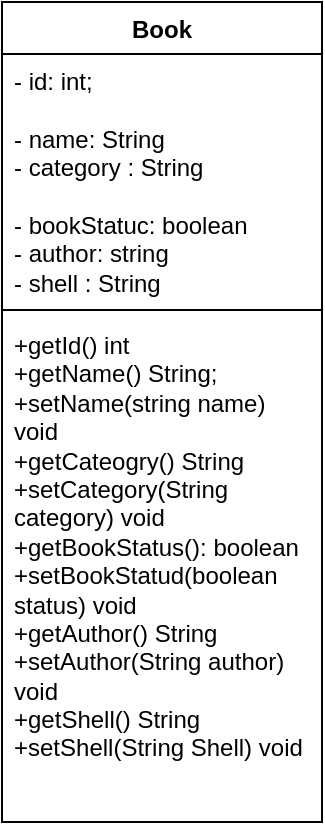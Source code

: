 <mxfile version="21.4.0" type="github">
  <diagram name="Trang-1" id="JKaDu8JljoJ4Vd6dlaXo">
    <mxGraphModel dx="1050" dy="1894" grid="1" gridSize="10" guides="1" tooltips="1" connect="1" arrows="1" fold="1" page="1" pageScale="1" pageWidth="827" pageHeight="1169" math="0" shadow="0">
      <root>
        <mxCell id="0" />
        <mxCell id="1" parent="0" />
        <mxCell id="1mUwE-yNpIEjcRgpWT8a-1" value="Book" style="swimlane;fontStyle=1;align=center;verticalAlign=top;childLayout=stackLayout;horizontal=1;startSize=26;horizontalStack=0;resizeParent=1;resizeParentMax=0;resizeLast=0;collapsible=1;marginBottom=0;whiteSpace=wrap;html=1;" vertex="1" parent="1">
          <mxGeometry x="60" y="-1070" width="160" height="410" as="geometry" />
        </mxCell>
        <mxCell id="1mUwE-yNpIEjcRgpWT8a-2" value="- id: int;&lt;br&gt;&lt;br&gt;- name: String&lt;br&gt;- category : String&lt;br&gt;&lt;br&gt;- bookStatuc: boolean&lt;br&gt;- author: string&lt;br&gt;- shell : String" style="text;strokeColor=none;fillColor=none;align=left;verticalAlign=top;spacingLeft=4;spacingRight=4;overflow=hidden;rotatable=0;points=[[0,0.5],[1,0.5]];portConstraint=eastwest;whiteSpace=wrap;html=1;" vertex="1" parent="1mUwE-yNpIEjcRgpWT8a-1">
          <mxGeometry y="26" width="160" height="124" as="geometry" />
        </mxCell>
        <mxCell id="1mUwE-yNpIEjcRgpWT8a-3" value="" style="line;strokeWidth=1;fillColor=none;align=left;verticalAlign=middle;spacingTop=-1;spacingLeft=3;spacingRight=3;rotatable=0;labelPosition=right;points=[];portConstraint=eastwest;strokeColor=inherit;" vertex="1" parent="1mUwE-yNpIEjcRgpWT8a-1">
          <mxGeometry y="150" width="160" height="8" as="geometry" />
        </mxCell>
        <mxCell id="1mUwE-yNpIEjcRgpWT8a-4" value="+getId() int&lt;br&gt;+getName() String;&lt;br&gt;+setName(string name) void&lt;br&gt;+getCateogry() String&lt;br&gt;+setCategory(String category) void&lt;br&gt;+getBookStatus(): boolean&lt;br&gt;+setBookStatud(boolean status) void&lt;br&gt;+getAuthor() String&lt;br&gt;+setAuthor(String author) void&lt;br&gt;+getShell() String&lt;br&gt;+setShell(String Shell) void" style="text;strokeColor=none;fillColor=none;align=left;verticalAlign=top;spacingLeft=4;spacingRight=4;overflow=hidden;rotatable=0;points=[[0,0.5],[1,0.5]];portConstraint=eastwest;whiteSpace=wrap;html=1;" vertex="1" parent="1mUwE-yNpIEjcRgpWT8a-1">
          <mxGeometry y="158" width="160" height="252" as="geometry" />
        </mxCell>
      </root>
    </mxGraphModel>
  </diagram>
</mxfile>
